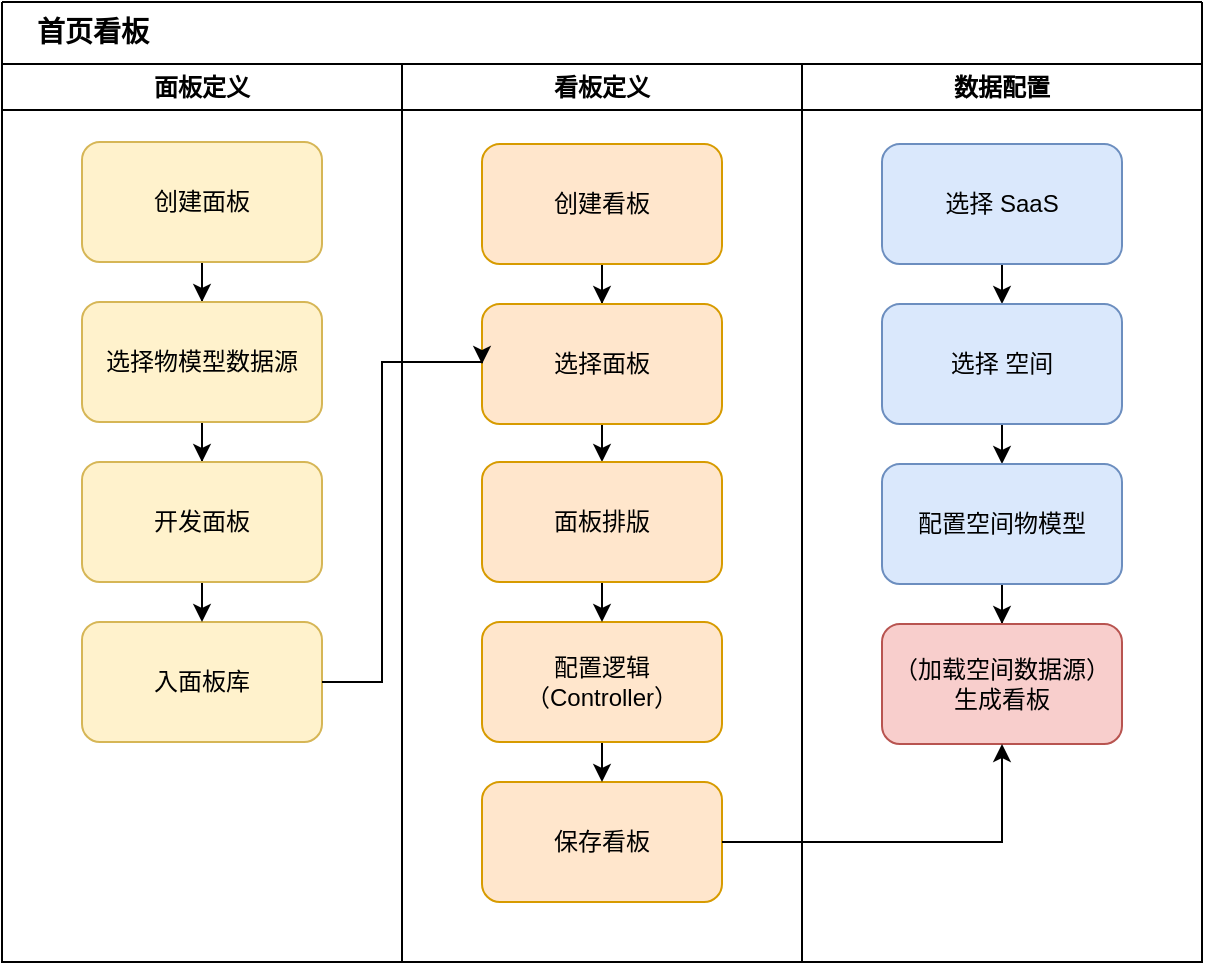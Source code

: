 <mxfile version="24.8.4">
  <diagram name="第 1 页" id="TvVp-uYA8dFQylWaAkoy">
    <mxGraphModel dx="1021" dy="591" grid="1" gridSize="10" guides="1" tooltips="1" connect="1" arrows="1" fold="1" page="1" pageScale="1" pageWidth="827" pageHeight="1169" math="0" shadow="0">
      <root>
        <mxCell id="0" />
        <mxCell id="1" parent="0" />
        <mxCell id="nkj0s5-rF8sheBsWoZKw-13" value="" style="swimlane;startSize=0;" vertex="1" parent="1">
          <mxGeometry x="80" y="50" width="600" height="480" as="geometry" />
        </mxCell>
        <mxCell id="nkj0s5-rF8sheBsWoZKw-14" value="看板定义" style="swimlane;whiteSpace=wrap;html=1;" vertex="1" parent="nkj0s5-rF8sheBsWoZKw-13">
          <mxGeometry x="200" y="31" width="200" height="449" as="geometry" />
        </mxCell>
        <mxCell id="nkj0s5-rF8sheBsWoZKw-30" value="" style="edgeStyle=orthogonalEdgeStyle;rounded=0;orthogonalLoop=1;jettySize=auto;html=1;" edge="1" parent="nkj0s5-rF8sheBsWoZKw-14" source="nkj0s5-rF8sheBsWoZKw-23" target="nkj0s5-rF8sheBsWoZKw-29">
          <mxGeometry relative="1" as="geometry" />
        </mxCell>
        <mxCell id="nkj0s5-rF8sheBsWoZKw-23" value="创建看板" style="rounded=1;whiteSpace=wrap;html=1;fillColor=#ffe6cc;strokeColor=#d79b00;" vertex="1" parent="nkj0s5-rF8sheBsWoZKw-14">
          <mxGeometry x="40" y="40" width="120" height="60" as="geometry" />
        </mxCell>
        <mxCell id="nkj0s5-rF8sheBsWoZKw-24" value="保存看板" style="rounded=1;whiteSpace=wrap;html=1;fillColor=#ffe6cc;strokeColor=#d79b00;" vertex="1" parent="nkj0s5-rF8sheBsWoZKw-14">
          <mxGeometry x="40" y="359" width="120" height="60" as="geometry" />
        </mxCell>
        <mxCell id="nkj0s5-rF8sheBsWoZKw-47" style="edgeStyle=orthogonalEdgeStyle;rounded=0;orthogonalLoop=1;jettySize=auto;html=1;exitX=0.5;exitY=1;exitDx=0;exitDy=0;entryX=0.5;entryY=0;entryDx=0;entryDy=0;" edge="1" parent="nkj0s5-rF8sheBsWoZKw-14" source="nkj0s5-rF8sheBsWoZKw-29" target="nkj0s5-rF8sheBsWoZKw-46">
          <mxGeometry relative="1" as="geometry" />
        </mxCell>
        <mxCell id="nkj0s5-rF8sheBsWoZKw-29" value="选择面板" style="rounded=1;whiteSpace=wrap;html=1;fillColor=#ffe6cc;strokeColor=#d79b00;" vertex="1" parent="nkj0s5-rF8sheBsWoZKw-14">
          <mxGeometry x="40" y="120" width="120" height="60" as="geometry" />
        </mxCell>
        <mxCell id="nkj0s5-rF8sheBsWoZKw-34" style="edgeStyle=orthogonalEdgeStyle;rounded=0;orthogonalLoop=1;jettySize=auto;html=1;exitX=0.5;exitY=1;exitDx=0;exitDy=0;entryX=0.5;entryY=0;entryDx=0;entryDy=0;" edge="1" parent="nkj0s5-rF8sheBsWoZKw-14" source="nkj0s5-rF8sheBsWoZKw-32" target="nkj0s5-rF8sheBsWoZKw-24">
          <mxGeometry relative="1" as="geometry" />
        </mxCell>
        <mxCell id="nkj0s5-rF8sheBsWoZKw-32" value="配置逻辑（Controller）" style="rounded=1;whiteSpace=wrap;html=1;fillColor=#ffe6cc;strokeColor=#d79b00;" vertex="1" parent="nkj0s5-rF8sheBsWoZKw-14">
          <mxGeometry x="40" y="279" width="120" height="60" as="geometry" />
        </mxCell>
        <mxCell id="nkj0s5-rF8sheBsWoZKw-48" style="edgeStyle=orthogonalEdgeStyle;rounded=0;orthogonalLoop=1;jettySize=auto;html=1;exitX=0.5;exitY=1;exitDx=0;exitDy=0;entryX=0.5;entryY=0;entryDx=0;entryDy=0;" edge="1" parent="nkj0s5-rF8sheBsWoZKw-14" source="nkj0s5-rF8sheBsWoZKw-46" target="nkj0s5-rF8sheBsWoZKw-32">
          <mxGeometry relative="1" as="geometry" />
        </mxCell>
        <mxCell id="nkj0s5-rF8sheBsWoZKw-46" value="面板排版" style="rounded=1;whiteSpace=wrap;html=1;fillColor=#ffe6cc;strokeColor=#d79b00;" vertex="1" parent="nkj0s5-rF8sheBsWoZKw-14">
          <mxGeometry x="40" y="199" width="120" height="60" as="geometry" />
        </mxCell>
        <mxCell id="nkj0s5-rF8sheBsWoZKw-15" value="数据配置" style="swimlane;whiteSpace=wrap;html=1;" vertex="1" parent="nkj0s5-rF8sheBsWoZKw-13">
          <mxGeometry x="400" y="31" width="200" height="449" as="geometry" />
        </mxCell>
        <mxCell id="nkj0s5-rF8sheBsWoZKw-8" style="edgeStyle=orthogonalEdgeStyle;rounded=0;orthogonalLoop=1;jettySize=auto;html=1;exitX=0.5;exitY=1;exitDx=0;exitDy=0;entryX=0.5;entryY=0;entryDx=0;entryDy=0;" edge="1" parent="nkj0s5-rF8sheBsWoZKw-15" source="nkj0s5-rF8sheBsWoZKw-1" target="nkj0s5-rF8sheBsWoZKw-2">
          <mxGeometry relative="1" as="geometry" />
        </mxCell>
        <mxCell id="nkj0s5-rF8sheBsWoZKw-1" value="选择 SaaS" style="rounded=1;whiteSpace=wrap;html=1;fillColor=#dae8fc;strokeColor=#6c8ebf;" vertex="1" parent="nkj0s5-rF8sheBsWoZKw-15">
          <mxGeometry x="40" y="40" width="120" height="60" as="geometry" />
        </mxCell>
        <mxCell id="nkj0s5-rF8sheBsWoZKw-9" style="edgeStyle=orthogonalEdgeStyle;rounded=0;orthogonalLoop=1;jettySize=auto;html=1;exitX=0.5;exitY=1;exitDx=0;exitDy=0;entryX=0.5;entryY=0;entryDx=0;entryDy=0;" edge="1" parent="nkj0s5-rF8sheBsWoZKw-15" source="nkj0s5-rF8sheBsWoZKw-2">
          <mxGeometry relative="1" as="geometry">
            <mxPoint x="100" y="200" as="targetPoint" />
          </mxGeometry>
        </mxCell>
        <mxCell id="nkj0s5-rF8sheBsWoZKw-2" value="选择 空间" style="rounded=1;whiteSpace=wrap;html=1;fillColor=#dae8fc;strokeColor=#6c8ebf;" vertex="1" parent="nkj0s5-rF8sheBsWoZKw-15">
          <mxGeometry x="40" y="120" width="120" height="60" as="geometry" />
        </mxCell>
        <mxCell id="nkj0s5-rF8sheBsWoZKw-26" value="" style="edgeStyle=orthogonalEdgeStyle;rounded=0;orthogonalLoop=1;jettySize=auto;html=1;" edge="1" parent="nkj0s5-rF8sheBsWoZKw-15" source="nkj0s5-rF8sheBsWoZKw-6" target="nkj0s5-rF8sheBsWoZKw-25">
          <mxGeometry relative="1" as="geometry" />
        </mxCell>
        <mxCell id="nkj0s5-rF8sheBsWoZKw-6" value="配置空间物模型" style="rounded=1;whiteSpace=wrap;html=1;fillColor=#dae8fc;strokeColor=#6c8ebf;" vertex="1" parent="nkj0s5-rF8sheBsWoZKw-15">
          <mxGeometry x="40" y="200" width="120" height="60" as="geometry" />
        </mxCell>
        <mxCell id="nkj0s5-rF8sheBsWoZKw-25" value="（加载空间数据源）&lt;div&gt;生成看板&lt;/div&gt;" style="rounded=1;whiteSpace=wrap;html=1;fillColor=#f8cecc;strokeColor=#b85450;" vertex="1" parent="nkj0s5-rF8sheBsWoZKw-15">
          <mxGeometry x="40" y="280" width="120" height="60" as="geometry" />
        </mxCell>
        <mxCell id="nkj0s5-rF8sheBsWoZKw-16" value="&lt;font style=&quot;font-size: 14px;&quot;&gt;&lt;b&gt;首页看板&lt;/b&gt;&lt;/font&gt;" style="text;html=1;align=center;verticalAlign=middle;resizable=0;points=[];autosize=1;strokeColor=none;fillColor=none;" vertex="1" parent="nkj0s5-rF8sheBsWoZKw-13">
          <mxGeometry x="5" width="80" height="30" as="geometry" />
        </mxCell>
        <mxCell id="nkj0s5-rF8sheBsWoZKw-49" style="edgeStyle=orthogonalEdgeStyle;rounded=0;orthogonalLoop=1;jettySize=auto;html=1;exitX=1;exitY=0.5;exitDx=0;exitDy=0;entryX=0.5;entryY=1;entryDx=0;entryDy=0;" edge="1" parent="nkj0s5-rF8sheBsWoZKw-13" source="nkj0s5-rF8sheBsWoZKw-24" target="nkj0s5-rF8sheBsWoZKw-25">
          <mxGeometry relative="1" as="geometry" />
        </mxCell>
        <mxCell id="nkj0s5-rF8sheBsWoZKw-22" value="面板定义" style="swimlane;whiteSpace=wrap;html=1;" vertex="1" parent="1">
          <mxGeometry x="80" y="81" width="200" height="449" as="geometry" />
        </mxCell>
        <mxCell id="nkj0s5-rF8sheBsWoZKw-38" value="" style="edgeStyle=orthogonalEdgeStyle;rounded=0;orthogonalLoop=1;jettySize=auto;html=1;" edge="1" parent="nkj0s5-rF8sheBsWoZKw-22" source="nkj0s5-rF8sheBsWoZKw-19" target="nkj0s5-rF8sheBsWoZKw-37">
          <mxGeometry relative="1" as="geometry" />
        </mxCell>
        <mxCell id="nkj0s5-rF8sheBsWoZKw-19" value="创建面板" style="rounded=1;whiteSpace=wrap;html=1;fillColor=#fff2cc;strokeColor=#d6b656;" vertex="1" parent="nkj0s5-rF8sheBsWoZKw-22">
          <mxGeometry x="40" y="39" width="120" height="60" as="geometry" />
        </mxCell>
        <mxCell id="nkj0s5-rF8sheBsWoZKw-18" value="入面板库" style="rounded=1;whiteSpace=wrap;html=1;fillColor=#fff2cc;strokeColor=#d6b656;" vertex="1" parent="nkj0s5-rF8sheBsWoZKw-22">
          <mxGeometry x="40" y="279" width="120" height="60" as="geometry" />
        </mxCell>
        <mxCell id="nkj0s5-rF8sheBsWoZKw-40" value="" style="edgeStyle=orthogonalEdgeStyle;rounded=0;orthogonalLoop=1;jettySize=auto;html=1;" edge="1" parent="nkj0s5-rF8sheBsWoZKw-22" source="nkj0s5-rF8sheBsWoZKw-37" target="nkj0s5-rF8sheBsWoZKw-39">
          <mxGeometry relative="1" as="geometry" />
        </mxCell>
        <mxCell id="nkj0s5-rF8sheBsWoZKw-37" value="选择物模型数据源" style="rounded=1;whiteSpace=wrap;html=1;fillColor=#fff2cc;strokeColor=#d6b656;" vertex="1" parent="nkj0s5-rF8sheBsWoZKw-22">
          <mxGeometry x="40" y="119" width="120" height="60" as="geometry" />
        </mxCell>
        <mxCell id="nkj0s5-rF8sheBsWoZKw-41" style="edgeStyle=orthogonalEdgeStyle;rounded=0;orthogonalLoop=1;jettySize=auto;html=1;exitX=0.5;exitY=1;exitDx=0;exitDy=0;entryX=0.5;entryY=0;entryDx=0;entryDy=0;" edge="1" parent="nkj0s5-rF8sheBsWoZKw-22" source="nkj0s5-rF8sheBsWoZKw-39" target="nkj0s5-rF8sheBsWoZKw-18">
          <mxGeometry relative="1" as="geometry" />
        </mxCell>
        <mxCell id="nkj0s5-rF8sheBsWoZKw-39" value="开发面板" style="rounded=1;whiteSpace=wrap;html=1;fillColor=#fff2cc;strokeColor=#d6b656;" vertex="1" parent="nkj0s5-rF8sheBsWoZKw-22">
          <mxGeometry x="40" y="199" width="120" height="60" as="geometry" />
        </mxCell>
        <mxCell id="nkj0s5-rF8sheBsWoZKw-35" style="edgeStyle=orthogonalEdgeStyle;rounded=0;orthogonalLoop=1;jettySize=auto;html=1;exitX=1;exitY=0.5;exitDx=0;exitDy=0;entryX=0;entryY=0.5;entryDx=0;entryDy=0;" edge="1" parent="1" source="nkj0s5-rF8sheBsWoZKw-18" target="nkj0s5-rF8sheBsWoZKw-29">
          <mxGeometry relative="1" as="geometry">
            <Array as="points">
              <mxPoint x="270" y="390" />
              <mxPoint x="270" y="230" />
            </Array>
          </mxGeometry>
        </mxCell>
      </root>
    </mxGraphModel>
  </diagram>
</mxfile>
